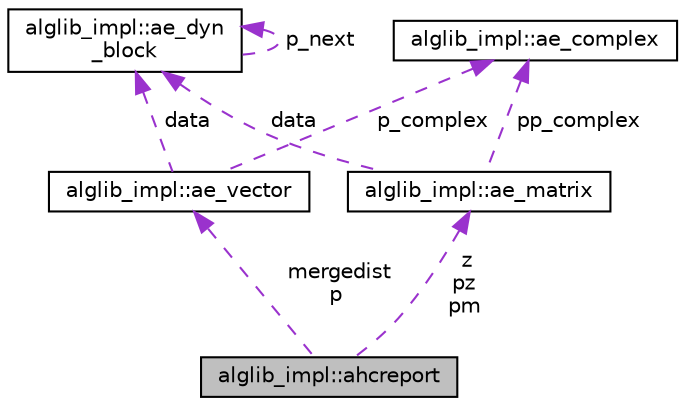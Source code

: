 digraph "alglib_impl::ahcreport"
{
  edge [fontname="Helvetica",fontsize="10",labelfontname="Helvetica",labelfontsize="10"];
  node [fontname="Helvetica",fontsize="10",shape=record];
  Node1 [label="alglib_impl::ahcreport",height=0.2,width=0.4,color="black", fillcolor="grey75", style="filled", fontcolor="black"];
  Node2 -> Node1 [dir="back",color="darkorchid3",fontsize="10",style="dashed",label=" mergedist\np" ,fontname="Helvetica"];
  Node2 [label="alglib_impl::ae_vector",height=0.2,width=0.4,color="black", fillcolor="white", style="filled",URL="$structalglib__impl_1_1ae__vector.html"];
  Node3 -> Node2 [dir="back",color="darkorchid3",fontsize="10",style="dashed",label=" data" ,fontname="Helvetica"];
  Node3 [label="alglib_impl::ae_dyn\l_block",height=0.2,width=0.4,color="black", fillcolor="white", style="filled",URL="$structalglib__impl_1_1ae__dyn__block.html"];
  Node3 -> Node3 [dir="back",color="darkorchid3",fontsize="10",style="dashed",label=" p_next" ,fontname="Helvetica"];
  Node4 -> Node2 [dir="back",color="darkorchid3",fontsize="10",style="dashed",label=" p_complex" ,fontname="Helvetica"];
  Node4 [label="alglib_impl::ae_complex",height=0.2,width=0.4,color="black", fillcolor="white", style="filled",URL="$structalglib__impl_1_1ae__complex.html"];
  Node5 -> Node1 [dir="back",color="darkorchid3",fontsize="10",style="dashed",label=" z\npz\npm" ,fontname="Helvetica"];
  Node5 [label="alglib_impl::ae_matrix",height=0.2,width=0.4,color="black", fillcolor="white", style="filled",URL="$structalglib__impl_1_1ae__matrix.html"];
  Node3 -> Node5 [dir="back",color="darkorchid3",fontsize="10",style="dashed",label=" data" ,fontname="Helvetica"];
  Node4 -> Node5 [dir="back",color="darkorchid3",fontsize="10",style="dashed",label=" pp_complex" ,fontname="Helvetica"];
}
